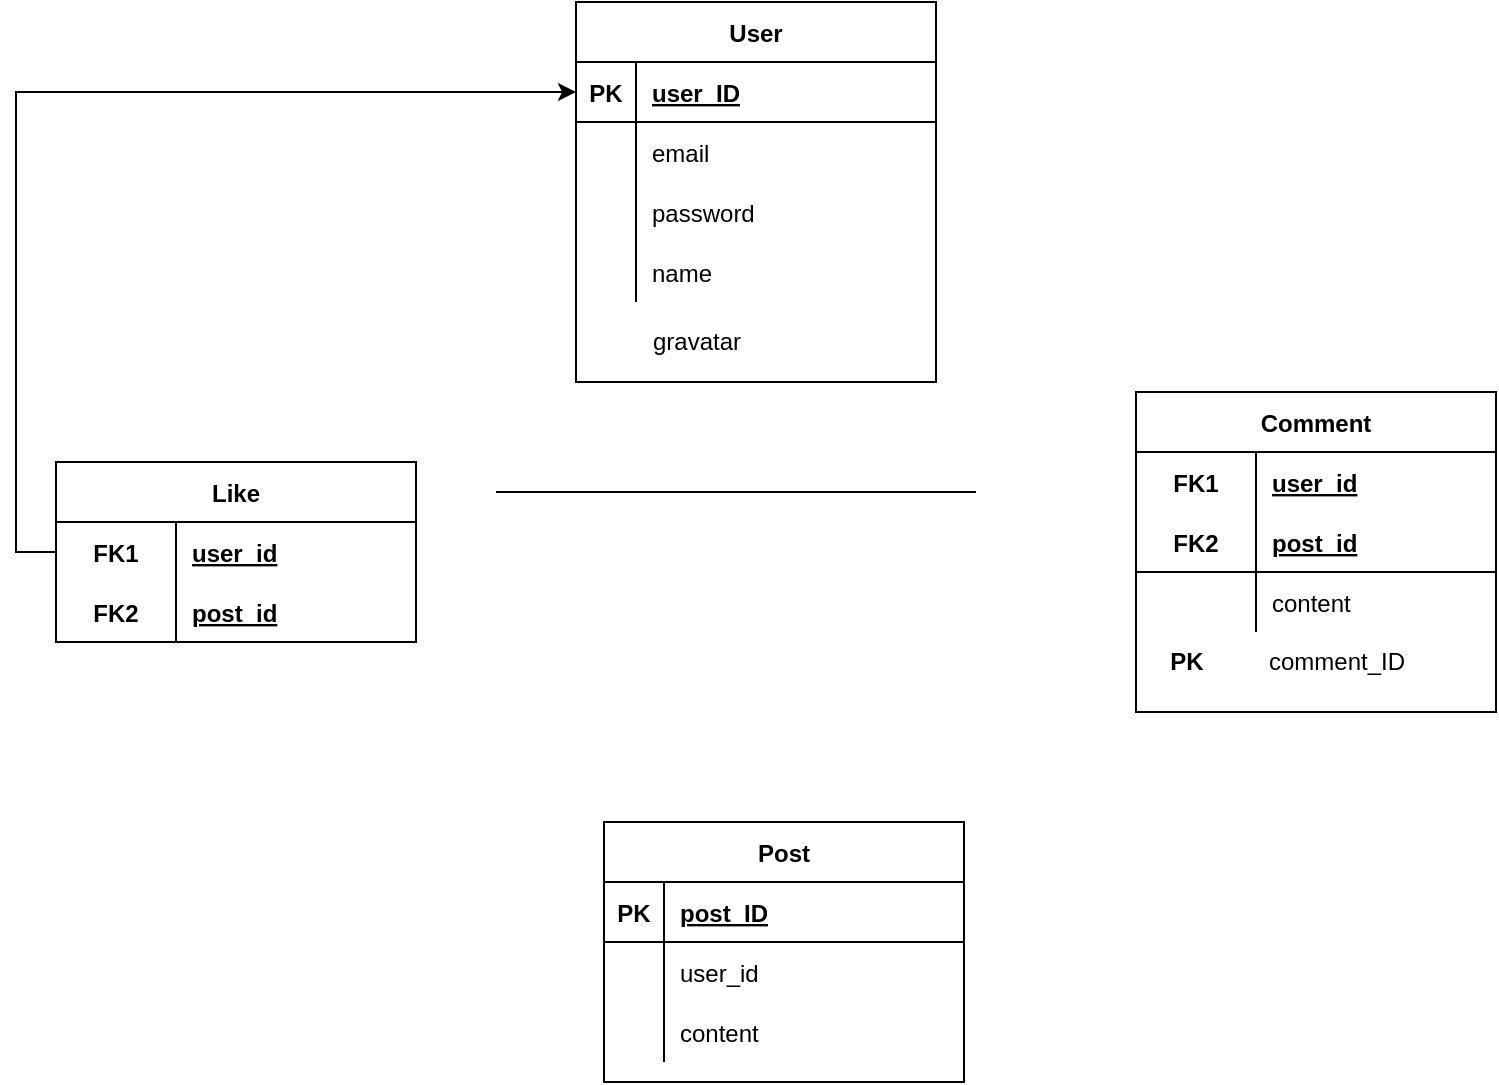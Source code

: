 <mxfile version="14.0.4" type="github">
  <diagram id="aKwX4tVgofbnXJvA0tSx" name="Page-1">
    <mxGraphModel dx="1260" dy="593" grid="1" gridSize="10" guides="1" tooltips="1" connect="1" arrows="1" fold="1" page="1" pageScale="1" pageWidth="827" pageHeight="1169" math="0" shadow="0">
      <root>
        <mxCell id="0" />
        <mxCell id="1" parent="0" />
        <mxCell id="ewgdSoBOEmoUlLfUM5d3-1" value="User" style="shape=table;startSize=30;container=1;collapsible=1;childLayout=tableLayout;fixedRows=1;rowLines=0;fontStyle=1;align=center;resizeLast=1;" parent="1" vertex="1">
          <mxGeometry x="310" y="30" width="180" height="190" as="geometry">
            <mxRectangle x="310" y="30" width="60" height="30" as="alternateBounds" />
          </mxGeometry>
        </mxCell>
        <mxCell id="ewgdSoBOEmoUlLfUM5d3-2" value="" style="shape=partialRectangle;collapsible=0;dropTarget=0;pointerEvents=0;fillColor=none;top=0;left=0;bottom=1;right=0;points=[[0,0.5],[1,0.5]];portConstraint=eastwest;" parent="ewgdSoBOEmoUlLfUM5d3-1" vertex="1">
          <mxGeometry y="30" width="180" height="30" as="geometry" />
        </mxCell>
        <mxCell id="ewgdSoBOEmoUlLfUM5d3-3" value="PK" style="shape=partialRectangle;connectable=0;fillColor=none;top=0;left=0;bottom=0;right=0;fontStyle=1;overflow=hidden;" parent="ewgdSoBOEmoUlLfUM5d3-2" vertex="1">
          <mxGeometry width="30" height="30" as="geometry" />
        </mxCell>
        <mxCell id="ewgdSoBOEmoUlLfUM5d3-4" value="user_ID" style="shape=partialRectangle;connectable=0;fillColor=none;top=0;left=0;bottom=0;right=0;align=left;spacingLeft=6;fontStyle=5;overflow=hidden;" parent="ewgdSoBOEmoUlLfUM5d3-2" vertex="1">
          <mxGeometry x="30" width="150" height="30" as="geometry" />
        </mxCell>
        <mxCell id="ewgdSoBOEmoUlLfUM5d3-5" value="" style="shape=partialRectangle;collapsible=0;dropTarget=0;pointerEvents=0;fillColor=none;top=0;left=0;bottom=0;right=0;points=[[0,0.5],[1,0.5]];portConstraint=eastwest;" parent="ewgdSoBOEmoUlLfUM5d3-1" vertex="1">
          <mxGeometry y="60" width="180" height="30" as="geometry" />
        </mxCell>
        <mxCell id="ewgdSoBOEmoUlLfUM5d3-6" value="" style="shape=partialRectangle;connectable=0;fillColor=none;top=0;left=0;bottom=0;right=0;editable=1;overflow=hidden;" parent="ewgdSoBOEmoUlLfUM5d3-5" vertex="1">
          <mxGeometry width="30" height="30" as="geometry" />
        </mxCell>
        <mxCell id="ewgdSoBOEmoUlLfUM5d3-7" value="email" style="shape=partialRectangle;connectable=0;fillColor=none;top=0;left=0;bottom=0;right=0;align=left;spacingLeft=6;overflow=hidden;" parent="ewgdSoBOEmoUlLfUM5d3-5" vertex="1">
          <mxGeometry x="30" width="150" height="30" as="geometry" />
        </mxCell>
        <mxCell id="ewgdSoBOEmoUlLfUM5d3-8" value="" style="shape=partialRectangle;collapsible=0;dropTarget=0;pointerEvents=0;fillColor=none;top=0;left=0;bottom=0;right=0;points=[[0,0.5],[1,0.5]];portConstraint=eastwest;" parent="ewgdSoBOEmoUlLfUM5d3-1" vertex="1">
          <mxGeometry y="90" width="180" height="30" as="geometry" />
        </mxCell>
        <mxCell id="ewgdSoBOEmoUlLfUM5d3-9" value="" style="shape=partialRectangle;connectable=0;fillColor=none;top=0;left=0;bottom=0;right=0;editable=1;overflow=hidden;" parent="ewgdSoBOEmoUlLfUM5d3-8" vertex="1">
          <mxGeometry width="30" height="30" as="geometry" />
        </mxCell>
        <mxCell id="ewgdSoBOEmoUlLfUM5d3-10" value="password" style="shape=partialRectangle;connectable=0;fillColor=none;top=0;left=0;bottom=0;right=0;align=left;spacingLeft=6;overflow=hidden;" parent="ewgdSoBOEmoUlLfUM5d3-8" vertex="1">
          <mxGeometry x="30" width="150" height="30" as="geometry" />
        </mxCell>
        <mxCell id="ewgdSoBOEmoUlLfUM5d3-11" value="" style="shape=partialRectangle;collapsible=0;dropTarget=0;pointerEvents=0;fillColor=none;top=0;left=0;bottom=0;right=0;points=[[0,0.5],[1,0.5]];portConstraint=eastwest;" parent="ewgdSoBOEmoUlLfUM5d3-1" vertex="1">
          <mxGeometry y="120" width="180" height="30" as="geometry" />
        </mxCell>
        <mxCell id="ewgdSoBOEmoUlLfUM5d3-12" value="" style="shape=partialRectangle;connectable=0;fillColor=none;top=0;left=0;bottom=0;right=0;editable=1;overflow=hidden;" parent="ewgdSoBOEmoUlLfUM5d3-11" vertex="1">
          <mxGeometry width="30" height="30" as="geometry" />
        </mxCell>
        <mxCell id="ewgdSoBOEmoUlLfUM5d3-13" value="name" style="shape=partialRectangle;connectable=0;fillColor=none;top=0;left=0;bottom=0;right=0;align=left;spacingLeft=6;overflow=hidden;" parent="ewgdSoBOEmoUlLfUM5d3-11" vertex="1">
          <mxGeometry x="30" width="150" height="30" as="geometry" />
        </mxCell>
        <mxCell id="ffq74f7HX5J8-b4OAU0v-1" value="Comment" style="shape=table;startSize=30;container=1;collapsible=1;childLayout=tableLayout;fixedRows=1;rowLines=0;fontStyle=1;align=center;resizeLast=1;" vertex="1" parent="1">
          <mxGeometry x="590" y="225" width="180" height="160" as="geometry" />
        </mxCell>
        <mxCell id="ffq74f7HX5J8-b4OAU0v-2" value="" style="shape=partialRectangle;collapsible=0;dropTarget=0;pointerEvents=0;fillColor=none;top=0;left=0;bottom=0;right=0;points=[[0,0.5],[1,0.5]];portConstraint=eastwest;" vertex="1" parent="ffq74f7HX5J8-b4OAU0v-1">
          <mxGeometry y="30" width="180" height="30" as="geometry" />
        </mxCell>
        <mxCell id="ffq74f7HX5J8-b4OAU0v-3" value="FK1" style="shape=partialRectangle;connectable=0;fillColor=none;top=0;left=0;bottom=0;right=0;fontStyle=1;overflow=hidden;" vertex="1" parent="ffq74f7HX5J8-b4OAU0v-2">
          <mxGeometry width="60" height="30" as="geometry" />
        </mxCell>
        <mxCell id="ffq74f7HX5J8-b4OAU0v-4" value="user_id" style="shape=partialRectangle;connectable=0;fillColor=none;top=0;left=0;bottom=0;right=0;align=left;spacingLeft=6;fontStyle=5;overflow=hidden;" vertex="1" parent="ffq74f7HX5J8-b4OAU0v-2">
          <mxGeometry x="60" width="120" height="30" as="geometry" />
        </mxCell>
        <mxCell id="ffq74f7HX5J8-b4OAU0v-5" value="" style="shape=partialRectangle;collapsible=0;dropTarget=0;pointerEvents=0;fillColor=none;top=0;left=0;bottom=1;right=0;points=[[0,0.5],[1,0.5]];portConstraint=eastwest;" vertex="1" parent="ffq74f7HX5J8-b4OAU0v-1">
          <mxGeometry y="60" width="180" height="30" as="geometry" />
        </mxCell>
        <mxCell id="ffq74f7HX5J8-b4OAU0v-6" value="FK2" style="shape=partialRectangle;connectable=0;fillColor=none;top=0;left=0;bottom=0;right=0;fontStyle=1;overflow=hidden;" vertex="1" parent="ffq74f7HX5J8-b4OAU0v-5">
          <mxGeometry width="60" height="30" as="geometry" />
        </mxCell>
        <mxCell id="ffq74f7HX5J8-b4OAU0v-7" value="post_id" style="shape=partialRectangle;connectable=0;fillColor=none;top=0;left=0;bottom=0;right=0;align=left;spacingLeft=6;fontStyle=5;overflow=hidden;" vertex="1" parent="ffq74f7HX5J8-b4OAU0v-5">
          <mxGeometry x="60" width="120" height="30" as="geometry" />
        </mxCell>
        <mxCell id="ffq74f7HX5J8-b4OAU0v-8" value="" style="shape=partialRectangle;collapsible=0;dropTarget=0;pointerEvents=0;fillColor=none;top=0;left=0;bottom=0;right=0;points=[[0,0.5],[1,0.5]];portConstraint=eastwest;" vertex="1" parent="ffq74f7HX5J8-b4OAU0v-1">
          <mxGeometry y="90" width="180" height="30" as="geometry" />
        </mxCell>
        <mxCell id="ffq74f7HX5J8-b4OAU0v-9" value="" style="shape=partialRectangle;connectable=0;fillColor=none;top=0;left=0;bottom=0;right=0;editable=1;overflow=hidden;" vertex="1" parent="ffq74f7HX5J8-b4OAU0v-8">
          <mxGeometry width="60" height="30" as="geometry" />
        </mxCell>
        <mxCell id="ffq74f7HX5J8-b4OAU0v-10" value="content" style="shape=partialRectangle;connectable=0;fillColor=none;top=0;left=0;bottom=0;right=0;align=left;spacingLeft=6;overflow=hidden;" vertex="1" parent="ffq74f7HX5J8-b4OAU0v-8">
          <mxGeometry x="60" width="120" height="30" as="geometry" />
        </mxCell>
        <mxCell id="ffq74f7HX5J8-b4OAU0v-14" value="Like" style="shape=table;startSize=30;container=1;collapsible=1;childLayout=tableLayout;fixedRows=1;rowLines=0;fontStyle=1;align=center;resizeLast=1;" vertex="1" parent="1">
          <mxGeometry x="50" y="260" width="180" height="90" as="geometry" />
        </mxCell>
        <mxCell id="ffq74f7HX5J8-b4OAU0v-15" value="" style="shape=partialRectangle;collapsible=0;dropTarget=0;pointerEvents=0;fillColor=none;top=0;left=0;bottom=0;right=0;points=[[0,0.5],[1,0.5]];portConstraint=eastwest;" vertex="1" parent="ffq74f7HX5J8-b4OAU0v-14">
          <mxGeometry y="30" width="180" height="30" as="geometry" />
        </mxCell>
        <mxCell id="ffq74f7HX5J8-b4OAU0v-16" value="FK1" style="shape=partialRectangle;connectable=0;fillColor=none;top=0;left=0;bottom=0;right=0;fontStyle=1;overflow=hidden;" vertex="1" parent="ffq74f7HX5J8-b4OAU0v-15">
          <mxGeometry width="60" height="30" as="geometry" />
        </mxCell>
        <mxCell id="ffq74f7HX5J8-b4OAU0v-17" value="user_id" style="shape=partialRectangle;connectable=0;fillColor=none;top=0;left=0;bottom=0;right=0;align=left;spacingLeft=6;fontStyle=5;overflow=hidden;" vertex="1" parent="ffq74f7HX5J8-b4OAU0v-15">
          <mxGeometry x="60" width="120" height="30" as="geometry" />
        </mxCell>
        <mxCell id="ffq74f7HX5J8-b4OAU0v-18" value="" style="shape=partialRectangle;collapsible=0;dropTarget=0;pointerEvents=0;fillColor=none;top=0;left=0;bottom=1;right=0;points=[[0,0.5],[1,0.5]];portConstraint=eastwest;" vertex="1" parent="ffq74f7HX5J8-b4OAU0v-14">
          <mxGeometry y="60" width="180" height="30" as="geometry" />
        </mxCell>
        <mxCell id="ffq74f7HX5J8-b4OAU0v-19" value="FK2" style="shape=partialRectangle;connectable=0;fillColor=none;top=0;left=0;bottom=0;right=0;fontStyle=1;overflow=hidden;" vertex="1" parent="ffq74f7HX5J8-b4OAU0v-18">
          <mxGeometry width="60" height="30" as="geometry" />
        </mxCell>
        <mxCell id="ffq74f7HX5J8-b4OAU0v-20" value="post_id" style="shape=partialRectangle;connectable=0;fillColor=none;top=0;left=0;bottom=0;right=0;align=left;spacingLeft=6;fontStyle=5;overflow=hidden;" vertex="1" parent="ffq74f7HX5J8-b4OAU0v-18">
          <mxGeometry x="60" width="120" height="30" as="geometry" />
        </mxCell>
        <mxCell id="ffq74f7HX5J8-b4OAU0v-24" value="gravatar" style="text;html=1;align=center;verticalAlign=middle;resizable=0;points=[];autosize=1;" vertex="1" parent="1">
          <mxGeometry x="340" y="190" width="60" height="20" as="geometry" />
        </mxCell>
        <mxCell id="ffq74f7HX5J8-b4OAU0v-25" value="comment_ID" style="text;html=1;align=center;verticalAlign=middle;resizable=0;points=[];autosize=1;" vertex="1" parent="1">
          <mxGeometry x="650" y="350" width="80" height="20" as="geometry" />
        </mxCell>
        <mxCell id="ffq74f7HX5J8-b4OAU0v-26" value="Post" style="shape=table;startSize=30;container=1;collapsible=1;childLayout=tableLayout;fixedRows=1;rowLines=0;fontStyle=1;align=center;resizeLast=1;" vertex="1" parent="1">
          <mxGeometry x="324" y="440" width="180" height="130" as="geometry" />
        </mxCell>
        <mxCell id="ffq74f7HX5J8-b4OAU0v-27" value="" style="shape=partialRectangle;collapsible=0;dropTarget=0;pointerEvents=0;fillColor=none;top=0;left=0;bottom=1;right=0;points=[[0,0.5],[1,0.5]];portConstraint=eastwest;" vertex="1" parent="ffq74f7HX5J8-b4OAU0v-26">
          <mxGeometry y="30" width="180" height="30" as="geometry" />
        </mxCell>
        <mxCell id="ffq74f7HX5J8-b4OAU0v-28" value="PK" style="shape=partialRectangle;connectable=0;fillColor=none;top=0;left=0;bottom=0;right=0;fontStyle=1;overflow=hidden;" vertex="1" parent="ffq74f7HX5J8-b4OAU0v-27">
          <mxGeometry width="30" height="30" as="geometry" />
        </mxCell>
        <mxCell id="ffq74f7HX5J8-b4OAU0v-29" value="post_ID" style="shape=partialRectangle;connectable=0;fillColor=none;top=0;left=0;bottom=0;right=0;align=left;spacingLeft=6;fontStyle=5;overflow=hidden;" vertex="1" parent="ffq74f7HX5J8-b4OAU0v-27">
          <mxGeometry x="30" width="150" height="30" as="geometry" />
        </mxCell>
        <mxCell id="ffq74f7HX5J8-b4OAU0v-30" value="" style="shape=partialRectangle;collapsible=0;dropTarget=0;pointerEvents=0;fillColor=none;top=0;left=0;bottom=0;right=0;points=[[0,0.5],[1,0.5]];portConstraint=eastwest;" vertex="1" parent="ffq74f7HX5J8-b4OAU0v-26">
          <mxGeometry y="60" width="180" height="30" as="geometry" />
        </mxCell>
        <mxCell id="ffq74f7HX5J8-b4OAU0v-31" value="" style="shape=partialRectangle;connectable=0;fillColor=none;top=0;left=0;bottom=0;right=0;editable=1;overflow=hidden;" vertex="1" parent="ffq74f7HX5J8-b4OAU0v-30">
          <mxGeometry width="30" height="30" as="geometry" />
        </mxCell>
        <mxCell id="ffq74f7HX5J8-b4OAU0v-32" value="user_id" style="shape=partialRectangle;connectable=0;fillColor=none;top=0;left=0;bottom=0;right=0;align=left;spacingLeft=6;overflow=hidden;" vertex="1" parent="ffq74f7HX5J8-b4OAU0v-30">
          <mxGeometry x="30" width="150" height="30" as="geometry" />
        </mxCell>
        <mxCell id="ffq74f7HX5J8-b4OAU0v-33" value="" style="shape=partialRectangle;collapsible=0;dropTarget=0;pointerEvents=0;fillColor=none;top=0;left=0;bottom=0;right=0;points=[[0,0.5],[1,0.5]];portConstraint=eastwest;" vertex="1" parent="ffq74f7HX5J8-b4OAU0v-26">
          <mxGeometry y="90" width="180" height="30" as="geometry" />
        </mxCell>
        <mxCell id="ffq74f7HX5J8-b4OAU0v-34" value="" style="shape=partialRectangle;connectable=0;fillColor=none;top=0;left=0;bottom=0;right=0;editable=1;overflow=hidden;" vertex="1" parent="ffq74f7HX5J8-b4OAU0v-33">
          <mxGeometry width="30" height="30" as="geometry" />
        </mxCell>
        <mxCell id="ffq74f7HX5J8-b4OAU0v-35" value="content" style="shape=partialRectangle;connectable=0;fillColor=none;top=0;left=0;bottom=0;right=0;align=left;spacingLeft=6;overflow=hidden;" vertex="1" parent="ffq74f7HX5J8-b4OAU0v-33">
          <mxGeometry x="30" width="150" height="30" as="geometry" />
        </mxCell>
        <mxCell id="ffq74f7HX5J8-b4OAU0v-39" value="&lt;b&gt;PK&lt;/b&gt;" style="text;html=1;align=center;verticalAlign=middle;resizable=0;points=[];autosize=1;" vertex="1" parent="1">
          <mxGeometry x="600" y="350" width="30" height="20" as="geometry" />
        </mxCell>
        <mxCell id="ffq74f7HX5J8-b4OAU0v-41" style="edgeStyle=orthogonalEdgeStyle;rounded=0;orthogonalLoop=1;jettySize=auto;html=1;exitX=0;exitY=0.5;exitDx=0;exitDy=0;entryX=0;entryY=0.5;entryDx=0;entryDy=0;" edge="1" parent="1" source="ffq74f7HX5J8-b4OAU0v-15" target="ewgdSoBOEmoUlLfUM5d3-2">
          <mxGeometry relative="1" as="geometry" />
        </mxCell>
        <mxCell id="ffq74f7HX5J8-b4OAU0v-42" value="" style="line;strokeWidth=1;rotatable=0;dashed=0;labelPosition=right;align=left;verticalAlign=middle;spacingTop=0;spacingLeft=6;points=[];portConstraint=eastwest;" vertex="1" parent="1">
          <mxGeometry x="270" y="270" width="240" height="10" as="geometry" />
        </mxCell>
      </root>
    </mxGraphModel>
  </diagram>
</mxfile>
